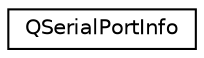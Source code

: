 digraph "Graphical Class Hierarchy"
{
 // LATEX_PDF_SIZE
  edge [fontname="Helvetica",fontsize="10",labelfontname="Helvetica",labelfontsize="10"];
  node [fontname="Helvetica",fontsize="10",shape=record];
  rankdir="LR";
  Node0 [label="QSerialPortInfo",height=0.2,width=0.4,color="black", fillcolor="white", style="filled",URL="$class_q_serial_port_info.html",tooltip="Provides information about existing serial ports."];
}
